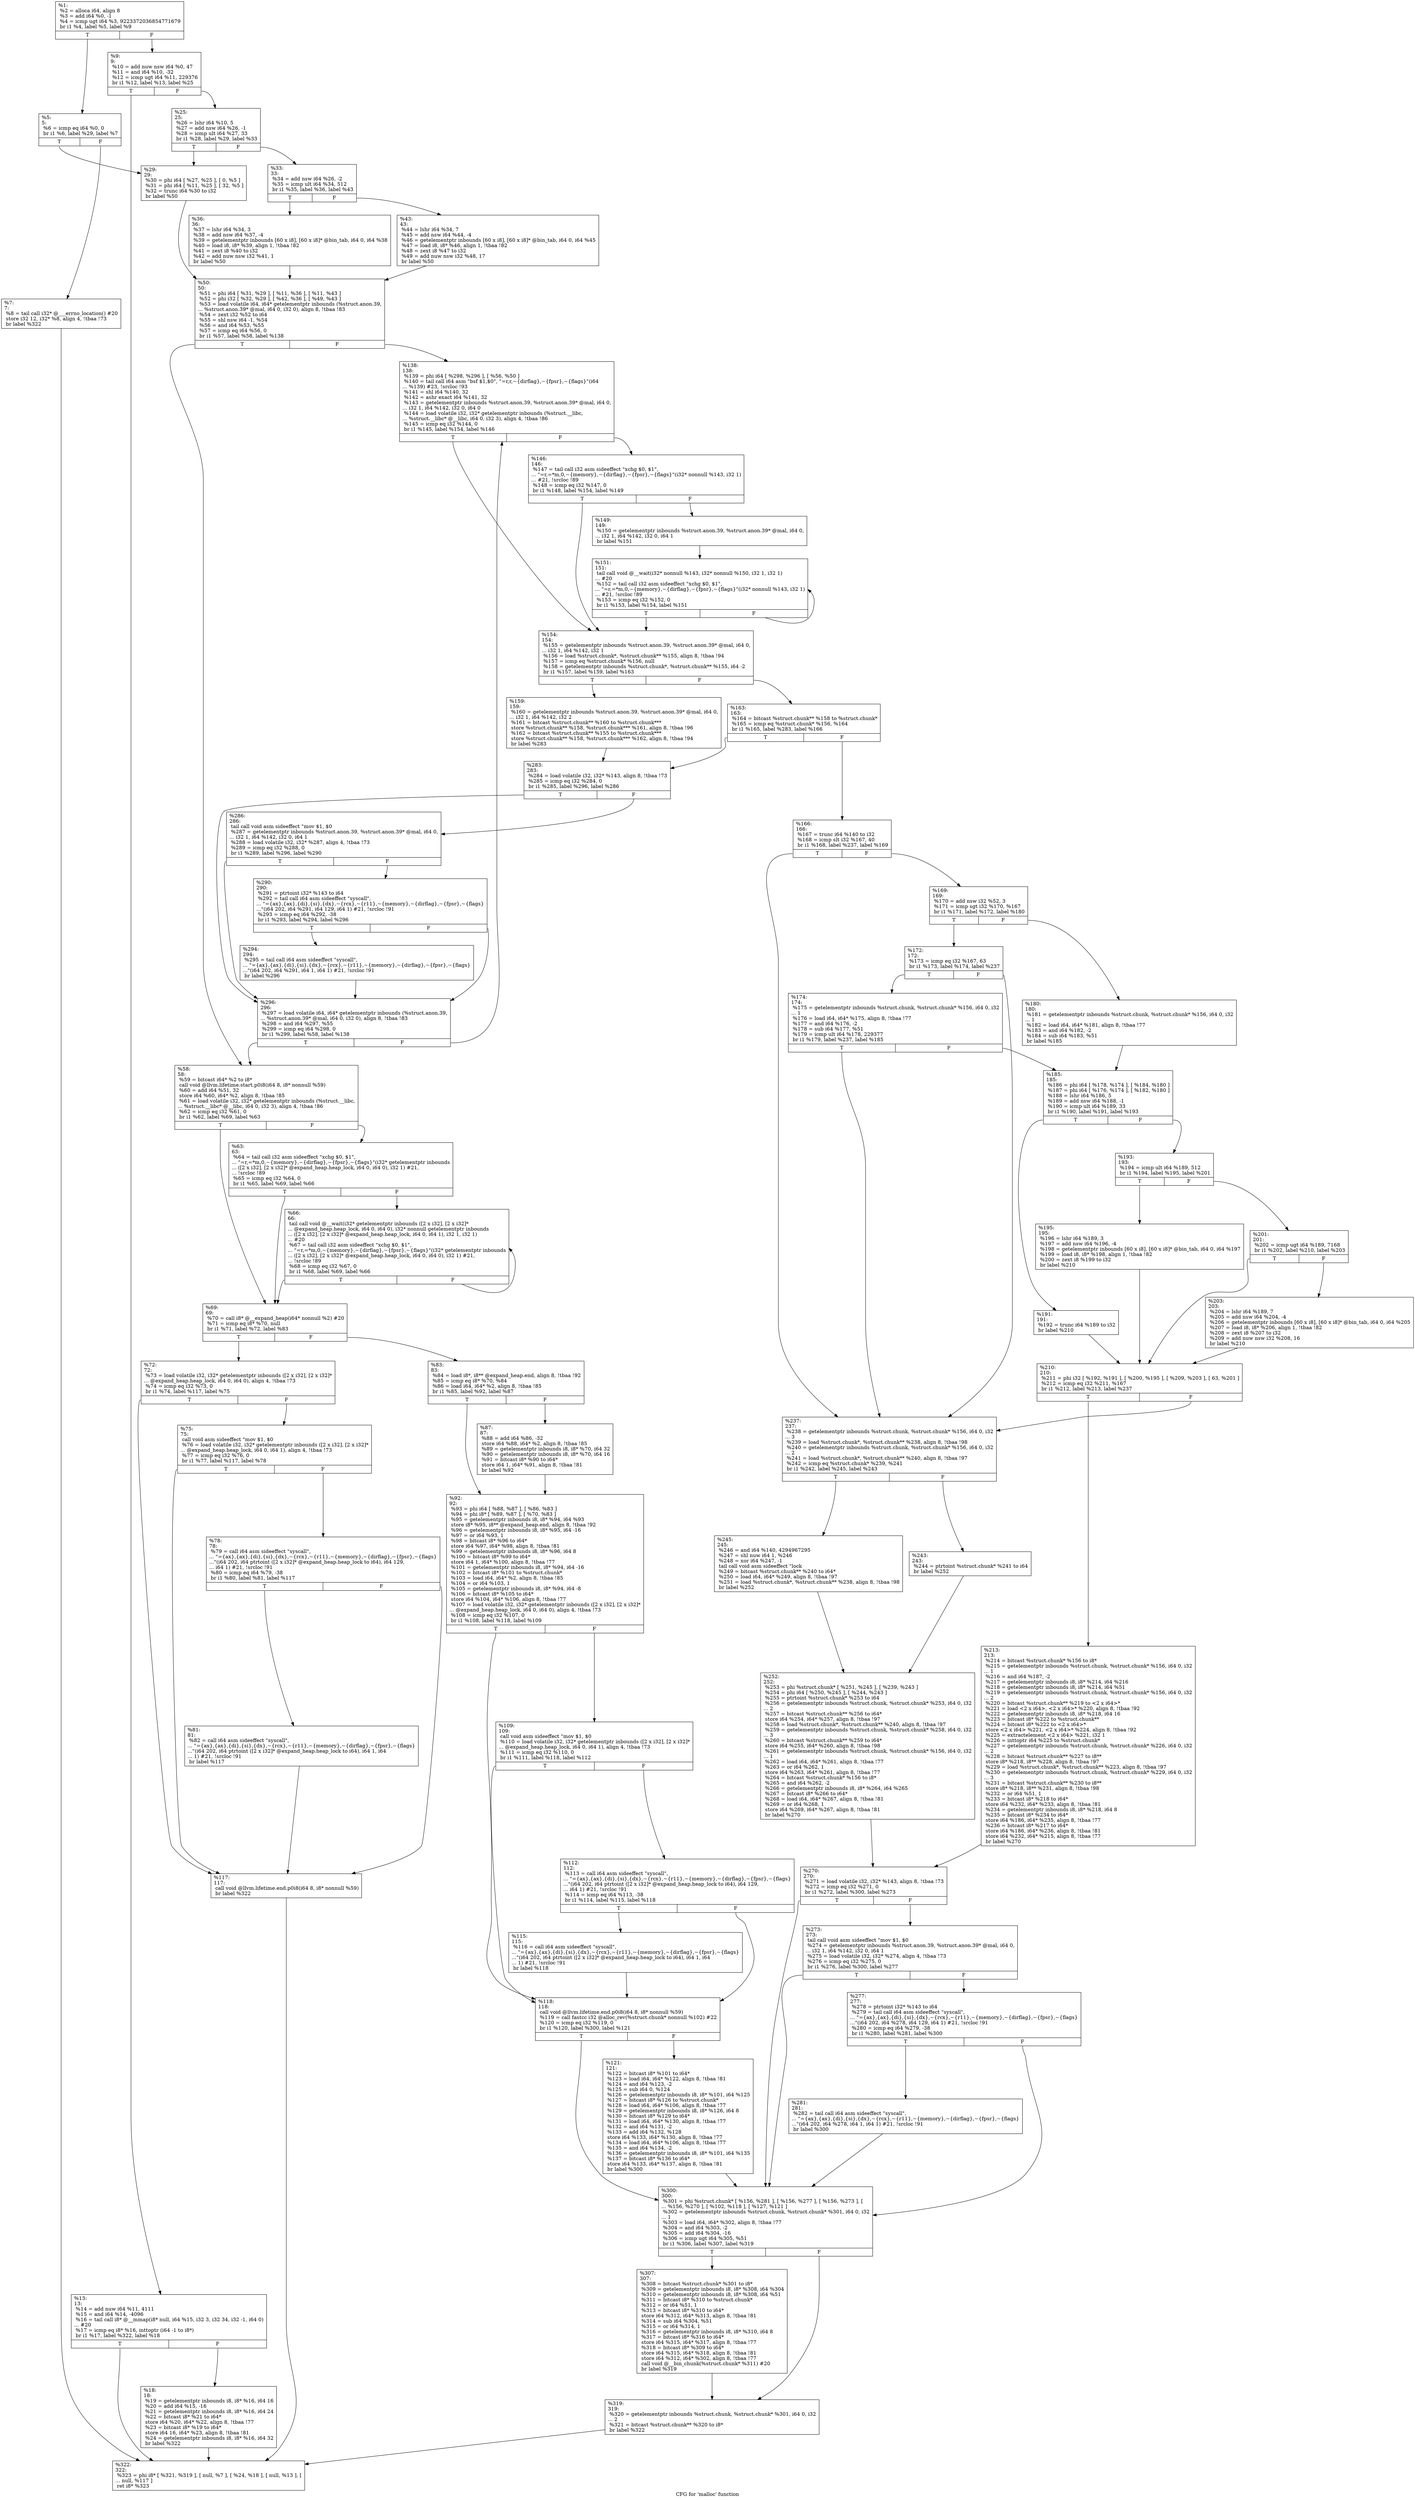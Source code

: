 digraph "CFG for 'malloc' function" {
	label="CFG for 'malloc' function";

	Node0x23060f0 [shape=record,label="{%1:\l  %2 = alloca i64, align 8\l  %3 = add i64 %0, -1\l  %4 = icmp ugt i64 %3, 9223372036854771679\l  br i1 %4, label %5, label %9\l|{<s0>T|<s1>F}}"];
	Node0x23060f0:s0 -> Node0x2306360;
	Node0x23060f0:s1 -> Node0x2306400;
	Node0x2306360 [shape=record,label="{%5:\l5:                                                \l  %6 = icmp eq i64 %0, 0\l  br i1 %6, label %29, label %7\l|{<s0>T|<s1>F}}"];
	Node0x2306360:s0 -> Node0x2306540;
	Node0x2306360:s1 -> Node0x23063b0;
	Node0x23063b0 [shape=record,label="{%7:\l7:                                                \l  %8 = tail call i32* @___errno_location() #20\l  store i32 12, i32* %8, align 4, !tbaa !73\l  br label %322\l}"];
	Node0x23063b0 -> Node0x2307760;
	Node0x2306400 [shape=record,label="{%9:\l9:                                                \l  %10 = add nuw nsw i64 %0, 47\l  %11 = and i64 %10, -32\l  %12 = icmp ugt i64 %11, 229376\l  br i1 %12, label %13, label %25\l|{<s0>T|<s1>F}}"];
	Node0x2306400:s0 -> Node0x2306450;
	Node0x2306400:s1 -> Node0x23064f0;
	Node0x2306450 [shape=record,label="{%13:\l13:                                               \l  %14 = add nuw i64 %11, 4111\l  %15 = and i64 %14, -4096\l  %16 = tail call i8* @__mmap(i8* null, i64 %15, i32 3, i32 34, i32 -1, i64 0)\l... #20\l  %17 = icmp eq i8* %16, inttoptr (i64 -1 to i8*)\l  br i1 %17, label %322, label %18\l|{<s0>T|<s1>F}}"];
	Node0x2306450:s0 -> Node0x2307760;
	Node0x2306450:s1 -> Node0x23064a0;
	Node0x23064a0 [shape=record,label="{%18:\l18:                                               \l  %19 = getelementptr inbounds i8, i8* %16, i64 16\l  %20 = add i64 %15, -16\l  %21 = getelementptr inbounds i8, i8* %16, i64 24\l  %22 = bitcast i8* %21 to i64*\l  store i64 %20, i64* %22, align 8, !tbaa !77\l  %23 = bitcast i8* %19 to i64*\l  store i64 16, i64* %23, align 8, !tbaa !81\l  %24 = getelementptr inbounds i8, i8* %16, i64 32\l  br label %322\l}"];
	Node0x23064a0 -> Node0x2307760;
	Node0x23064f0 [shape=record,label="{%25:\l25:                                               \l  %26 = lshr i64 %10, 5\l  %27 = add nsw i64 %26, -1\l  %28 = icmp ult i64 %27, 33\l  br i1 %28, label %29, label %33\l|{<s0>T|<s1>F}}"];
	Node0x23064f0:s0 -> Node0x2306540;
	Node0x23064f0:s1 -> Node0x2306590;
	Node0x2306540 [shape=record,label="{%29:\l29:                                               \l  %30 = phi i64 [ %27, %25 ], [ 0, %5 ]\l  %31 = phi i64 [ %11, %25 ], [ 32, %5 ]\l  %32 = trunc i64 %30 to i32\l  br label %50\l}"];
	Node0x2306540 -> Node0x2306680;
	Node0x2306590 [shape=record,label="{%33:\l33:                                               \l  %34 = add nsw i64 %26, -2\l  %35 = icmp ult i64 %34, 512\l  br i1 %35, label %36, label %43\l|{<s0>T|<s1>F}}"];
	Node0x2306590:s0 -> Node0x23065e0;
	Node0x2306590:s1 -> Node0x2306630;
	Node0x23065e0 [shape=record,label="{%36:\l36:                                               \l  %37 = lshr i64 %34, 3\l  %38 = add nsw i64 %37, -4\l  %39 = getelementptr inbounds [60 x i8], [60 x i8]* @bin_tab, i64 0, i64 %38\l  %40 = load i8, i8* %39, align 1, !tbaa !82\l  %41 = zext i8 %40 to i32\l  %42 = add nuw nsw i32 %41, 1\l  br label %50\l}"];
	Node0x23065e0 -> Node0x2306680;
	Node0x2306630 [shape=record,label="{%43:\l43:                                               \l  %44 = lshr i64 %34, 7\l  %45 = add nsw i64 %44, -4\l  %46 = getelementptr inbounds [60 x i8], [60 x i8]* @bin_tab, i64 0, i64 %45\l  %47 = load i8, i8* %46, align 1, !tbaa !82\l  %48 = zext i8 %47 to i32\l  %49 = add nuw nsw i32 %48, 17\l  br label %50\l}"];
	Node0x2306630 -> Node0x2306680;
	Node0x2306680 [shape=record,label="{%50:\l50:                                               \l  %51 = phi i64 [ %31, %29 ], [ %11, %36 ], [ %11, %43 ]\l  %52 = phi i32 [ %32, %29 ], [ %42, %36 ], [ %49, %43 ]\l  %53 = load volatile i64, i64* getelementptr inbounds (%struct.anon.39,\l... %struct.anon.39* @mal, i64 0, i32 0), align 8, !tbaa !83\l  %54 = zext i32 %52 to i64\l  %55 = shl nsw i64 -1, %54\l  %56 = and i64 %53, %55\l  %57 = icmp eq i64 %56, 0\l  br i1 %57, label %58, label %138\l|{<s0>T|<s1>F}}"];
	Node0x2306680:s0 -> Node0x23066d0;
	Node0x2306680:s1 -> Node0x2306c20;
	Node0x23066d0 [shape=record,label="{%58:\l58:                                               \l  %59 = bitcast i64* %2 to i8*\l  call void @llvm.lifetime.start.p0i8(i64 8, i8* nonnull %59)\l  %60 = add i64 %51, 32\l  store i64 %60, i64* %2, align 8, !tbaa !85\l  %61 = load volatile i32, i32* getelementptr inbounds (%struct.__libc,\l... %struct.__libc* @__libc, i64 0, i32 3), align 4, !tbaa !86\l  %62 = icmp eq i32 %61, 0\l  br i1 %62, label %69, label %63\l|{<s0>T|<s1>F}}"];
	Node0x23066d0:s0 -> Node0x23067c0;
	Node0x23066d0:s1 -> Node0x2306720;
	Node0x2306720 [shape=record,label="{%63:\l63:                                               \l  %64 = tail call i32 asm sideeffect \"xchg $0, $1\",\l... \"=r,=*m,0,~\{memory\},~\{dirflag\},~\{fpsr\},~\{flags\}\"(i32* getelementptr inbounds\l... ([2 x i32], [2 x i32]* @expand_heap.heap_lock, i64 0, i64 0), i32 1) #21,\l... !srcloc !89\l  %65 = icmp eq i32 %64, 0\l  br i1 %65, label %69, label %66\l|{<s0>T|<s1>F}}"];
	Node0x2306720:s0 -> Node0x23067c0;
	Node0x2306720:s1 -> Node0x2306770;
	Node0x2306770 [shape=record,label="{%66:\l66:                                               \l  tail call void @__wait(i32* getelementptr inbounds ([2 x i32], [2 x i32]*\l... @expand_heap.heap_lock, i64 0, i64 0), i32* nonnull getelementptr inbounds\l... ([2 x i32], [2 x i32]* @expand_heap.heap_lock, i64 0, i64 1), i32 1, i32 1)\l... #20\l  %67 = tail call i32 asm sideeffect \"xchg $0, $1\",\l... \"=r,=*m,0,~\{memory\},~\{dirflag\},~\{fpsr\},~\{flags\}\"(i32* getelementptr inbounds\l... ([2 x i32], [2 x i32]* @expand_heap.heap_lock, i64 0, i64 0), i32 1) #21,\l... !srcloc !89\l  %68 = icmp eq i32 %67, 0\l  br i1 %68, label %69, label %66\l|{<s0>T|<s1>F}}"];
	Node0x2306770:s0 -> Node0x23067c0;
	Node0x2306770:s1 -> Node0x2306770;
	Node0x23067c0 [shape=record,label="{%69:\l69:                                               \l  %70 = call i8* @__expand_heap(i64* nonnull %2) #20\l  %71 = icmp eq i8* %70, null\l  br i1 %71, label %72, label %83\l|{<s0>T|<s1>F}}"];
	Node0x23067c0:s0 -> Node0x2306810;
	Node0x23067c0:s1 -> Node0x2306950;
	Node0x2306810 [shape=record,label="{%72:\l72:                                               \l  %73 = load volatile i32, i32* getelementptr inbounds ([2 x i32], [2 x i32]*\l... @expand_heap.heap_lock, i64 0, i64 0), align 4, !tbaa !73\l  %74 = icmp eq i32 %73, 0\l  br i1 %74, label %117, label %75\l|{<s0>T|<s1>F}}"];
	Node0x2306810:s0 -> Node0x2306b30;
	Node0x2306810:s1 -> Node0x2306860;
	Node0x2306860 [shape=record,label="{%75:\l75:                                               \l  call void asm sideeffect \"mov $1, $0 \l  %76 = load volatile i32, i32* getelementptr inbounds ([2 x i32], [2 x i32]*\l... @expand_heap.heap_lock, i64 0, i64 1), align 4, !tbaa !73\l  %77 = icmp eq i32 %76, 0\l  br i1 %77, label %117, label %78\l|{<s0>T|<s1>F}}"];
	Node0x2306860:s0 -> Node0x2306b30;
	Node0x2306860:s1 -> Node0x23068b0;
	Node0x23068b0 [shape=record,label="{%78:\l78:                                               \l  %79 = call i64 asm sideeffect \"syscall\",\l... \"=\{ax\},\{ax\},\{di\},\{si\},\{dx\},~\{rcx\},~\{r11\},~\{memory\},~\{dirflag\},~\{fpsr\},~\{flags\}\l...\"(i64 202, i64 ptrtoint ([2 x i32]* @expand_heap.heap_lock to i64), i64 129,\l... i64 1) #21, !srcloc !91\l  %80 = icmp eq i64 %79, -38\l  br i1 %80, label %81, label %117\l|{<s0>T|<s1>F}}"];
	Node0x23068b0:s0 -> Node0x2306900;
	Node0x23068b0:s1 -> Node0x2306b30;
	Node0x2306900 [shape=record,label="{%81:\l81:                                               \l  %82 = call i64 asm sideeffect \"syscall\",\l... \"=\{ax\},\{ax\},\{di\},\{si\},\{dx\},~\{rcx\},~\{r11\},~\{memory\},~\{dirflag\},~\{fpsr\},~\{flags\}\l...\"(i64 202, i64 ptrtoint ([2 x i32]* @expand_heap.heap_lock to i64), i64 1, i64\l... 1) #21, !srcloc !91\l  br label %117\l}"];
	Node0x2306900 -> Node0x2306b30;
	Node0x2306950 [shape=record,label="{%83:\l83:                                               \l  %84 = load i8*, i8** @expand_heap.end, align 8, !tbaa !92\l  %85 = icmp eq i8* %70, %84\l  %86 = load i64, i64* %2, align 8, !tbaa !85\l  br i1 %85, label %92, label %87\l|{<s0>T|<s1>F}}"];
	Node0x2306950:s0 -> Node0x23069f0;
	Node0x2306950:s1 -> Node0x23069a0;
	Node0x23069a0 [shape=record,label="{%87:\l87:                                               \l  %88 = add i64 %86, -32\l  store i64 %88, i64* %2, align 8, !tbaa !85\l  %89 = getelementptr inbounds i8, i8* %70, i64 32\l  %90 = getelementptr inbounds i8, i8* %70, i64 16\l  %91 = bitcast i8* %90 to i64*\l  store i64 1, i64* %91, align 8, !tbaa !81\l  br label %92\l}"];
	Node0x23069a0 -> Node0x23069f0;
	Node0x23069f0 [shape=record,label="{%92:\l92:                                               \l  %93 = phi i64 [ %88, %87 ], [ %86, %83 ]\l  %94 = phi i8* [ %89, %87 ], [ %70, %83 ]\l  %95 = getelementptr inbounds i8, i8* %94, i64 %93\l  store i8* %95, i8** @expand_heap.end, align 8, !tbaa !92\l  %96 = getelementptr inbounds i8, i8* %95, i64 -16\l  %97 = or i64 %93, 1\l  %98 = bitcast i8* %96 to i64*\l  store i64 %97, i64* %98, align 8, !tbaa !81\l  %99 = getelementptr inbounds i8, i8* %96, i64 8\l  %100 = bitcast i8* %99 to i64*\l  store i64 1, i64* %100, align 8, !tbaa !77\l  %101 = getelementptr inbounds i8, i8* %94, i64 -16\l  %102 = bitcast i8* %101 to %struct.chunk*\l  %103 = load i64, i64* %2, align 8, !tbaa !85\l  %104 = or i64 %103, 1\l  %105 = getelementptr inbounds i8, i8* %94, i64 -8\l  %106 = bitcast i8* %105 to i64*\l  store i64 %104, i64* %106, align 8, !tbaa !77\l  %107 = load volatile i32, i32* getelementptr inbounds ([2 x i32], [2 x i32]*\l... @expand_heap.heap_lock, i64 0, i64 0), align 4, !tbaa !73\l  %108 = icmp eq i32 %107, 0\l  br i1 %108, label %118, label %109\l|{<s0>T|<s1>F}}"];
	Node0x23069f0:s0 -> Node0x2306b80;
	Node0x23069f0:s1 -> Node0x2306a40;
	Node0x2306a40 [shape=record,label="{%109:\l109:                                              \l  call void asm sideeffect \"mov $1, $0 \l  %110 = load volatile i32, i32* getelementptr inbounds ([2 x i32], [2 x i32]*\l... @expand_heap.heap_lock, i64 0, i64 1), align 4, !tbaa !73\l  %111 = icmp eq i32 %110, 0\l  br i1 %111, label %118, label %112\l|{<s0>T|<s1>F}}"];
	Node0x2306a40:s0 -> Node0x2306b80;
	Node0x2306a40:s1 -> Node0x2306a90;
	Node0x2306a90 [shape=record,label="{%112:\l112:                                              \l  %113 = call i64 asm sideeffect \"syscall\",\l... \"=\{ax\},\{ax\},\{di\},\{si\},\{dx\},~\{rcx\},~\{r11\},~\{memory\},~\{dirflag\},~\{fpsr\},~\{flags\}\l...\"(i64 202, i64 ptrtoint ([2 x i32]* @expand_heap.heap_lock to i64), i64 129,\l... i64 1) #21, !srcloc !91\l  %114 = icmp eq i64 %113, -38\l  br i1 %114, label %115, label %118\l|{<s0>T|<s1>F}}"];
	Node0x2306a90:s0 -> Node0x2306ae0;
	Node0x2306a90:s1 -> Node0x2306b80;
	Node0x2306ae0 [shape=record,label="{%115:\l115:                                              \l  %116 = call i64 asm sideeffect \"syscall\",\l... \"=\{ax\},\{ax\},\{di\},\{si\},\{dx\},~\{rcx\},~\{r11\},~\{memory\},~\{dirflag\},~\{fpsr\},~\{flags\}\l...\"(i64 202, i64 ptrtoint ([2 x i32]* @expand_heap.heap_lock to i64), i64 1, i64\l... 1) #21, !srcloc !91\l  br label %118\l}"];
	Node0x2306ae0 -> Node0x2306b80;
	Node0x2306b30 [shape=record,label="{%117:\l117:                                              \l  call void @llvm.lifetime.end.p0i8(i64 8, i8* nonnull %59)\l  br label %322\l}"];
	Node0x2306b30 -> Node0x2307760;
	Node0x2306b80 [shape=record,label="{%118:\l118:                                              \l  call void @llvm.lifetime.end.p0i8(i64 8, i8* nonnull %59)\l  %119 = call fastcc i32 @alloc_rev(%struct.chunk* nonnull %102) #22\l  %120 = icmp eq i32 %119, 0\l  br i1 %120, label %300, label %121\l|{<s0>T|<s1>F}}"];
	Node0x2306b80:s0 -> Node0x2307670;
	Node0x2306b80:s1 -> Node0x2306bd0;
	Node0x2306bd0 [shape=record,label="{%121:\l121:                                              \l  %122 = bitcast i8* %101 to i64*\l  %123 = load i64, i64* %122, align 8, !tbaa !81\l  %124 = and i64 %123, -2\l  %125 = sub i64 0, %124\l  %126 = getelementptr inbounds i8, i8* %101, i64 %125\l  %127 = bitcast i8* %126 to %struct.chunk*\l  %128 = load i64, i64* %106, align 8, !tbaa !77\l  %129 = getelementptr inbounds i8, i8* %126, i64 8\l  %130 = bitcast i8* %129 to i64*\l  %131 = load i64, i64* %130, align 8, !tbaa !77\l  %132 = and i64 %131, -2\l  %133 = add i64 %132, %128\l  store i64 %133, i64* %130, align 8, !tbaa !77\l  %134 = load i64, i64* %106, align 8, !tbaa !77\l  %135 = and i64 %134, -2\l  %136 = getelementptr inbounds i8, i8* %101, i64 %135\l  %137 = bitcast i8* %136 to i64*\l  store i64 %133, i64* %137, align 8, !tbaa !81\l  br label %300\l}"];
	Node0x2306bd0 -> Node0x2307670;
	Node0x2306c20 [shape=record,label="{%138:\l138:                                              \l  %139 = phi i64 [ %298, %296 ], [ %56, %50 ]\l  %140 = tail call i64 asm \"bsf $1,$0\", \"=r,r,~\{dirflag\},~\{fpsr\},~\{flags\}\"(i64\l... %139) #23, !srcloc !93\l  %141 = shl i64 %140, 32\l  %142 = ashr exact i64 %141, 32\l  %143 = getelementptr inbounds %struct.anon.39, %struct.anon.39* @mal, i64 0,\l... i32 1, i64 %142, i32 0, i64 0\l  %144 = load volatile i32, i32* getelementptr inbounds (%struct.__libc,\l... %struct.__libc* @__libc, i64 0, i32 3), align 4, !tbaa !86\l  %145 = icmp eq i32 %144, 0\l  br i1 %145, label %154, label %146\l|{<s0>T|<s1>F}}"];
	Node0x2306c20:s0 -> Node0x2306d60;
	Node0x2306c20:s1 -> Node0x2306c70;
	Node0x2306c70 [shape=record,label="{%146:\l146:                                              \l  %147 = tail call i32 asm sideeffect \"xchg $0, $1\",\l... \"=r,=*m,0,~\{memory\},~\{dirflag\},~\{fpsr\},~\{flags\}\"(i32* nonnull %143, i32 1)\l... #21, !srcloc !89\l  %148 = icmp eq i32 %147, 0\l  br i1 %148, label %154, label %149\l|{<s0>T|<s1>F}}"];
	Node0x2306c70:s0 -> Node0x2306d60;
	Node0x2306c70:s1 -> Node0x2306cc0;
	Node0x2306cc0 [shape=record,label="{%149:\l149:                                              \l  %150 = getelementptr inbounds %struct.anon.39, %struct.anon.39* @mal, i64 0,\l... i32 1, i64 %142, i32 0, i64 1\l  br label %151\l}"];
	Node0x2306cc0 -> Node0x2306d10;
	Node0x2306d10 [shape=record,label="{%151:\l151:                                              \l  tail call void @__wait(i32* nonnull %143, i32* nonnull %150, i32 1, i32 1)\l... #20\l  %152 = tail call i32 asm sideeffect \"xchg $0, $1\",\l... \"=r,=*m,0,~\{memory\},~\{dirflag\},~\{fpsr\},~\{flags\}\"(i32* nonnull %143, i32 1)\l... #21, !srcloc !89\l  %153 = icmp eq i32 %152, 0\l  br i1 %153, label %154, label %151\l|{<s0>T|<s1>F}}"];
	Node0x2306d10:s0 -> Node0x2306d60;
	Node0x2306d10:s1 -> Node0x2306d10;
	Node0x2306d60 [shape=record,label="{%154:\l154:                                              \l  %155 = getelementptr inbounds %struct.anon.39, %struct.anon.39* @mal, i64 0,\l... i32 1, i64 %142, i32 1\l  %156 = load %struct.chunk*, %struct.chunk** %155, align 8, !tbaa !94\l  %157 = icmp eq %struct.chunk* %156, null\l  %158 = getelementptr inbounds %struct.chunk*, %struct.chunk** %155, i64 -2\l  br i1 %157, label %159, label %163\l|{<s0>T|<s1>F}}"];
	Node0x2306d60:s0 -> Node0x2306db0;
	Node0x2306d60:s1 -> Node0x2306e00;
	Node0x2306db0 [shape=record,label="{%159:\l159:                                              \l  %160 = getelementptr inbounds %struct.anon.39, %struct.anon.39* @mal, i64 0,\l... i32 1, i64 %142, i32 2\l  %161 = bitcast %struct.chunk** %160 to %struct.chunk***\l  store %struct.chunk** %158, %struct.chunk*** %161, align 8, !tbaa !96\l  %162 = bitcast %struct.chunk** %155 to %struct.chunk***\l  store %struct.chunk** %158, %struct.chunk*** %162, align 8, !tbaa !94\l  br label %283\l}"];
	Node0x2306db0 -> Node0x23074e0;
	Node0x2306e00 [shape=record,label="{%163:\l163:                                              \l  %164 = bitcast %struct.chunk** %158 to %struct.chunk*\l  %165 = icmp eq %struct.chunk* %156, %164\l  br i1 %165, label %283, label %166\l|{<s0>T|<s1>F}}"];
	Node0x2306e00:s0 -> Node0x23074e0;
	Node0x2306e00:s1 -> Node0x2306e50;
	Node0x2306e50 [shape=record,label="{%166:\l166:                                              \l  %167 = trunc i64 %140 to i32\l  %168 = icmp slt i32 %167, 40\l  br i1 %168, label %237, label %169\l|{<s0>T|<s1>F}}"];
	Node0x2306e50:s0 -> Node0x2307260;
	Node0x2306e50:s1 -> Node0x2306ea0;
	Node0x2306ea0 [shape=record,label="{%169:\l169:                                              \l  %170 = add nsw i32 %52, 3\l  %171 = icmp sgt i32 %170, %167\l  br i1 %171, label %172, label %180\l|{<s0>T|<s1>F}}"];
	Node0x2306ea0:s0 -> Node0x2306ef0;
	Node0x2306ea0:s1 -> Node0x2306f90;
	Node0x2306ef0 [shape=record,label="{%172:\l172:                                              \l  %173 = icmp eq i32 %167, 63\l  br i1 %173, label %174, label %237\l|{<s0>T|<s1>F}}"];
	Node0x2306ef0:s0 -> Node0x2306f40;
	Node0x2306ef0:s1 -> Node0x2307260;
	Node0x2306f40 [shape=record,label="{%174:\l174:                                              \l  %175 = getelementptr inbounds %struct.chunk, %struct.chunk* %156, i64 0, i32\l... 1\l  %176 = load i64, i64* %175, align 8, !tbaa !77\l  %177 = and i64 %176, -2\l  %178 = sub i64 %177, %51\l  %179 = icmp ult i64 %178, 229377\l  br i1 %179, label %237, label %185\l|{<s0>T|<s1>F}}"];
	Node0x2306f40:s0 -> Node0x2307260;
	Node0x2306f40:s1 -> Node0x2306fe0;
	Node0x2306f90 [shape=record,label="{%180:\l180:                                              \l  %181 = getelementptr inbounds %struct.chunk, %struct.chunk* %156, i64 0, i32\l... 1\l  %182 = load i64, i64* %181, align 8, !tbaa !77\l  %183 = and i64 %182, -2\l  %184 = sub i64 %183, %51\l  br label %185\l}"];
	Node0x2306f90 -> Node0x2306fe0;
	Node0x2306fe0 [shape=record,label="{%185:\l185:                                              \l  %186 = phi i64 [ %178, %174 ], [ %184, %180 ]\l  %187 = phi i64 [ %176, %174 ], [ %182, %180 ]\l  %188 = lshr i64 %186, 5\l  %189 = add nsw i64 %188, -1\l  %190 = icmp ult i64 %189, 33\l  br i1 %190, label %191, label %193\l|{<s0>T|<s1>F}}"];
	Node0x2306fe0:s0 -> Node0x2307030;
	Node0x2306fe0:s1 -> Node0x2307080;
	Node0x2307030 [shape=record,label="{%191:\l191:                                              \l  %192 = trunc i64 %189 to i32\l  br label %210\l}"];
	Node0x2307030 -> Node0x23071c0;
	Node0x2307080 [shape=record,label="{%193:\l193:                                              \l  %194 = icmp ult i64 %189, 512\l  br i1 %194, label %195, label %201\l|{<s0>T|<s1>F}}"];
	Node0x2307080:s0 -> Node0x23070d0;
	Node0x2307080:s1 -> Node0x2307120;
	Node0x23070d0 [shape=record,label="{%195:\l195:                                              \l  %196 = lshr i64 %189, 3\l  %197 = add nsw i64 %196, -4\l  %198 = getelementptr inbounds [60 x i8], [60 x i8]* @bin_tab, i64 0, i64 %197\l  %199 = load i8, i8* %198, align 1, !tbaa !82\l  %200 = zext i8 %199 to i32\l  br label %210\l}"];
	Node0x23070d0 -> Node0x23071c0;
	Node0x2307120 [shape=record,label="{%201:\l201:                                              \l  %202 = icmp ugt i64 %189, 7168\l  br i1 %202, label %210, label %203\l|{<s0>T|<s1>F}}"];
	Node0x2307120:s0 -> Node0x23071c0;
	Node0x2307120:s1 -> Node0x2307170;
	Node0x2307170 [shape=record,label="{%203:\l203:                                              \l  %204 = lshr i64 %189, 7\l  %205 = add nsw i64 %204, -4\l  %206 = getelementptr inbounds [60 x i8], [60 x i8]* @bin_tab, i64 0, i64 %205\l  %207 = load i8, i8* %206, align 1, !tbaa !82\l  %208 = zext i8 %207 to i32\l  %209 = add nuw nsw i32 %208, 16\l  br label %210\l}"];
	Node0x2307170 -> Node0x23071c0;
	Node0x23071c0 [shape=record,label="{%210:\l210:                                              \l  %211 = phi i32 [ %192, %191 ], [ %200, %195 ], [ %209, %203 ], [ 63, %201 ]\l  %212 = icmp eq i32 %211, %167\l  br i1 %212, label %213, label %237\l|{<s0>T|<s1>F}}"];
	Node0x23071c0:s0 -> Node0x2307210;
	Node0x23071c0:s1 -> Node0x2307260;
	Node0x2307210 [shape=record,label="{%213:\l213:                                              \l  %214 = bitcast %struct.chunk* %156 to i8*\l  %215 = getelementptr inbounds %struct.chunk, %struct.chunk* %156, i64 0, i32\l... 1\l  %216 = and i64 %187, -2\l  %217 = getelementptr inbounds i8, i8* %214, i64 %216\l  %218 = getelementptr inbounds i8, i8* %214, i64 %51\l  %219 = getelementptr inbounds %struct.chunk, %struct.chunk* %156, i64 0, i32\l... 2\l  %220 = bitcast %struct.chunk** %219 to \<2 x i64\>*\l  %221 = load \<2 x i64\>, \<2 x i64\>* %220, align 8, !tbaa !92\l  %222 = getelementptr inbounds i8, i8* %218, i64 16\l  %223 = bitcast i8* %222 to %struct.chunk**\l  %224 = bitcast i8* %222 to \<2 x i64\>*\l  store \<2 x i64\> %221, \<2 x i64\>* %224, align 8, !tbaa !92\l  %225 = extractelement \<2 x i64\> %221, i32 1\l  %226 = inttoptr i64 %225 to %struct.chunk*\l  %227 = getelementptr inbounds %struct.chunk, %struct.chunk* %226, i64 0, i32\l... 2\l  %228 = bitcast %struct.chunk** %227 to i8**\l  store i8* %218, i8** %228, align 8, !tbaa !97\l  %229 = load %struct.chunk*, %struct.chunk** %223, align 8, !tbaa !97\l  %230 = getelementptr inbounds %struct.chunk, %struct.chunk* %229, i64 0, i32\l... 3\l  %231 = bitcast %struct.chunk** %230 to i8**\l  store i8* %218, i8** %231, align 8, !tbaa !98\l  %232 = or i64 %51, 1\l  %233 = bitcast i8* %218 to i64*\l  store i64 %232, i64* %233, align 8, !tbaa !81\l  %234 = getelementptr inbounds i8, i8* %218, i64 8\l  %235 = bitcast i8* %234 to i64*\l  store i64 %186, i64* %235, align 8, !tbaa !77\l  %236 = bitcast i8* %217 to i64*\l  store i64 %186, i64* %236, align 8, !tbaa !81\l  store i64 %232, i64* %215, align 8, !tbaa !77\l  br label %270\l}"];
	Node0x2307210 -> Node0x23073a0;
	Node0x2307260 [shape=record,label="{%237:\l237:                                              \l  %238 = getelementptr inbounds %struct.chunk, %struct.chunk* %156, i64 0, i32\l... 3\l  %239 = load %struct.chunk*, %struct.chunk** %238, align 8, !tbaa !98\l  %240 = getelementptr inbounds %struct.chunk, %struct.chunk* %156, i64 0, i32\l... 2\l  %241 = load %struct.chunk*, %struct.chunk** %240, align 8, !tbaa !97\l  %242 = icmp eq %struct.chunk* %239, %241\l  br i1 %242, label %245, label %243\l|{<s0>T|<s1>F}}"];
	Node0x2307260:s0 -> Node0x2307300;
	Node0x2307260:s1 -> Node0x23072b0;
	Node0x23072b0 [shape=record,label="{%243:\l243:                                              \l  %244 = ptrtoint %struct.chunk* %241 to i64\l  br label %252\l}"];
	Node0x23072b0 -> Node0x2307350;
	Node0x2307300 [shape=record,label="{%245:\l245:                                              \l  %246 = and i64 %140, 4294967295\l  %247 = shl nuw i64 1, %246\l  %248 = xor i64 %247, -1\l  tail call void asm sideeffect \"lock \l  %249 = bitcast %struct.chunk** %240 to i64*\l  %250 = load i64, i64* %249, align 8, !tbaa !97\l  %251 = load %struct.chunk*, %struct.chunk** %238, align 8, !tbaa !98\l  br label %252\l}"];
	Node0x2307300 -> Node0x2307350;
	Node0x2307350 [shape=record,label="{%252:\l252:                                              \l  %253 = phi %struct.chunk* [ %251, %245 ], [ %239, %243 ]\l  %254 = phi i64 [ %250, %245 ], [ %244, %243 ]\l  %255 = ptrtoint %struct.chunk* %253 to i64\l  %256 = getelementptr inbounds %struct.chunk, %struct.chunk* %253, i64 0, i32\l... 2\l  %257 = bitcast %struct.chunk** %256 to i64*\l  store i64 %254, i64* %257, align 8, !tbaa !97\l  %258 = load %struct.chunk*, %struct.chunk** %240, align 8, !tbaa !97\l  %259 = getelementptr inbounds %struct.chunk, %struct.chunk* %258, i64 0, i32\l... 3\l  %260 = bitcast %struct.chunk** %259 to i64*\l  store i64 %255, i64* %260, align 8, !tbaa !98\l  %261 = getelementptr inbounds %struct.chunk, %struct.chunk* %156, i64 0, i32\l... 1\l  %262 = load i64, i64* %261, align 8, !tbaa !77\l  %263 = or i64 %262, 1\l  store i64 %263, i64* %261, align 8, !tbaa !77\l  %264 = bitcast %struct.chunk* %156 to i8*\l  %265 = and i64 %262, -2\l  %266 = getelementptr inbounds i8, i8* %264, i64 %265\l  %267 = bitcast i8* %266 to i64*\l  %268 = load i64, i64* %267, align 8, !tbaa !81\l  %269 = or i64 %268, 1\l  store i64 %269, i64* %267, align 8, !tbaa !81\l  br label %270\l}"];
	Node0x2307350 -> Node0x23073a0;
	Node0x23073a0 [shape=record,label="{%270:\l270:                                              \l  %271 = load volatile i32, i32* %143, align 8, !tbaa !73\l  %272 = icmp eq i32 %271, 0\l  br i1 %272, label %300, label %273\l|{<s0>T|<s1>F}}"];
	Node0x23073a0:s0 -> Node0x2307670;
	Node0x23073a0:s1 -> Node0x23073f0;
	Node0x23073f0 [shape=record,label="{%273:\l273:                                              \l  tail call void asm sideeffect \"mov $1, $0 \l  %274 = getelementptr inbounds %struct.anon.39, %struct.anon.39* @mal, i64 0,\l... i32 1, i64 %142, i32 0, i64 1\l  %275 = load volatile i32, i32* %274, align 4, !tbaa !73\l  %276 = icmp eq i32 %275, 0\l  br i1 %276, label %300, label %277\l|{<s0>T|<s1>F}}"];
	Node0x23073f0:s0 -> Node0x2307670;
	Node0x23073f0:s1 -> Node0x2307440;
	Node0x2307440 [shape=record,label="{%277:\l277:                                              \l  %278 = ptrtoint i32* %143 to i64\l  %279 = tail call i64 asm sideeffect \"syscall\",\l... \"=\{ax\},\{ax\},\{di\},\{si\},\{dx\},~\{rcx\},~\{r11\},~\{memory\},~\{dirflag\},~\{fpsr\},~\{flags\}\l...\"(i64 202, i64 %278, i64 129, i64 1) #21, !srcloc !91\l  %280 = icmp eq i64 %279, -38\l  br i1 %280, label %281, label %300\l|{<s0>T|<s1>F}}"];
	Node0x2307440:s0 -> Node0x2307490;
	Node0x2307440:s1 -> Node0x2307670;
	Node0x2307490 [shape=record,label="{%281:\l281:                                              \l  %282 = tail call i64 asm sideeffect \"syscall\",\l... \"=\{ax\},\{ax\},\{di\},\{si\},\{dx\},~\{rcx\},~\{r11\},~\{memory\},~\{dirflag\},~\{fpsr\},~\{flags\}\l...\"(i64 202, i64 %278, i64 1, i64 1) #21, !srcloc !91\l  br label %300\l}"];
	Node0x2307490 -> Node0x2307670;
	Node0x23074e0 [shape=record,label="{%283:\l283:                                              \l  %284 = load volatile i32, i32* %143, align 8, !tbaa !73\l  %285 = icmp eq i32 %284, 0\l  br i1 %285, label %296, label %286\l|{<s0>T|<s1>F}}"];
	Node0x23074e0:s0 -> Node0x2307620;
	Node0x23074e0:s1 -> Node0x2307530;
	Node0x2307530 [shape=record,label="{%286:\l286:                                              \l  tail call void asm sideeffect \"mov $1, $0 \l  %287 = getelementptr inbounds %struct.anon.39, %struct.anon.39* @mal, i64 0,\l... i32 1, i64 %142, i32 0, i64 1\l  %288 = load volatile i32, i32* %287, align 4, !tbaa !73\l  %289 = icmp eq i32 %288, 0\l  br i1 %289, label %296, label %290\l|{<s0>T|<s1>F}}"];
	Node0x2307530:s0 -> Node0x2307620;
	Node0x2307530:s1 -> Node0x2307580;
	Node0x2307580 [shape=record,label="{%290:\l290:                                              \l  %291 = ptrtoint i32* %143 to i64\l  %292 = tail call i64 asm sideeffect \"syscall\",\l... \"=\{ax\},\{ax\},\{di\},\{si\},\{dx\},~\{rcx\},~\{r11\},~\{memory\},~\{dirflag\},~\{fpsr\},~\{flags\}\l...\"(i64 202, i64 %291, i64 129, i64 1) #21, !srcloc !91\l  %293 = icmp eq i64 %292, -38\l  br i1 %293, label %294, label %296\l|{<s0>T|<s1>F}}"];
	Node0x2307580:s0 -> Node0x23075d0;
	Node0x2307580:s1 -> Node0x2307620;
	Node0x23075d0 [shape=record,label="{%294:\l294:                                              \l  %295 = tail call i64 asm sideeffect \"syscall\",\l... \"=\{ax\},\{ax\},\{di\},\{si\},\{dx\},~\{rcx\},~\{r11\},~\{memory\},~\{dirflag\},~\{fpsr\},~\{flags\}\l...\"(i64 202, i64 %291, i64 1, i64 1) #21, !srcloc !91\l  br label %296\l}"];
	Node0x23075d0 -> Node0x2307620;
	Node0x2307620 [shape=record,label="{%296:\l296:                                              \l  %297 = load volatile i64, i64* getelementptr inbounds (%struct.anon.39,\l... %struct.anon.39* @mal, i64 0, i32 0), align 8, !tbaa !83\l  %298 = and i64 %297, %55\l  %299 = icmp eq i64 %298, 0\l  br i1 %299, label %58, label %138\l|{<s0>T|<s1>F}}"];
	Node0x2307620:s0 -> Node0x23066d0;
	Node0x2307620:s1 -> Node0x2306c20;
	Node0x2307670 [shape=record,label="{%300:\l300:                                              \l  %301 = phi %struct.chunk* [ %156, %281 ], [ %156, %277 ], [ %156, %273 ], [\l... %156, %270 ], [ %102, %118 ], [ %127, %121 ]\l  %302 = getelementptr inbounds %struct.chunk, %struct.chunk* %301, i64 0, i32\l... 1\l  %303 = load i64, i64* %302, align 8, !tbaa !77\l  %304 = and i64 %303, -2\l  %305 = add i64 %304, -16\l  %306 = icmp ugt i64 %305, %51\l  br i1 %306, label %307, label %319\l|{<s0>T|<s1>F}}"];
	Node0x2307670:s0 -> Node0x23076c0;
	Node0x2307670:s1 -> Node0x2307710;
	Node0x23076c0 [shape=record,label="{%307:\l307:                                              \l  %308 = bitcast %struct.chunk* %301 to i8*\l  %309 = getelementptr inbounds i8, i8* %308, i64 %304\l  %310 = getelementptr inbounds i8, i8* %308, i64 %51\l  %311 = bitcast i8* %310 to %struct.chunk*\l  %312 = or i64 %51, 1\l  %313 = bitcast i8* %310 to i64*\l  store i64 %312, i64* %313, align 8, !tbaa !81\l  %314 = sub i64 %304, %51\l  %315 = or i64 %314, 1\l  %316 = getelementptr inbounds i8, i8* %310, i64 8\l  %317 = bitcast i8* %316 to i64*\l  store i64 %315, i64* %317, align 8, !tbaa !77\l  %318 = bitcast i8* %309 to i64*\l  store i64 %315, i64* %318, align 8, !tbaa !81\l  store i64 %312, i64* %302, align 8, !tbaa !77\l  call void @__bin_chunk(%struct.chunk* %311) #20\l  br label %319\l}"];
	Node0x23076c0 -> Node0x2307710;
	Node0x2307710 [shape=record,label="{%319:\l319:                                              \l  %320 = getelementptr inbounds %struct.chunk, %struct.chunk* %301, i64 0, i32\l... 2\l  %321 = bitcast %struct.chunk** %320 to i8*\l  br label %322\l}"];
	Node0x2307710 -> Node0x2307760;
	Node0x2307760 [shape=record,label="{%322:\l322:                                              \l  %323 = phi i8* [ %321, %319 ], [ null, %7 ], [ %24, %18 ], [ null, %13 ], [\l... null, %117 ]\l  ret i8* %323\l}"];
}
